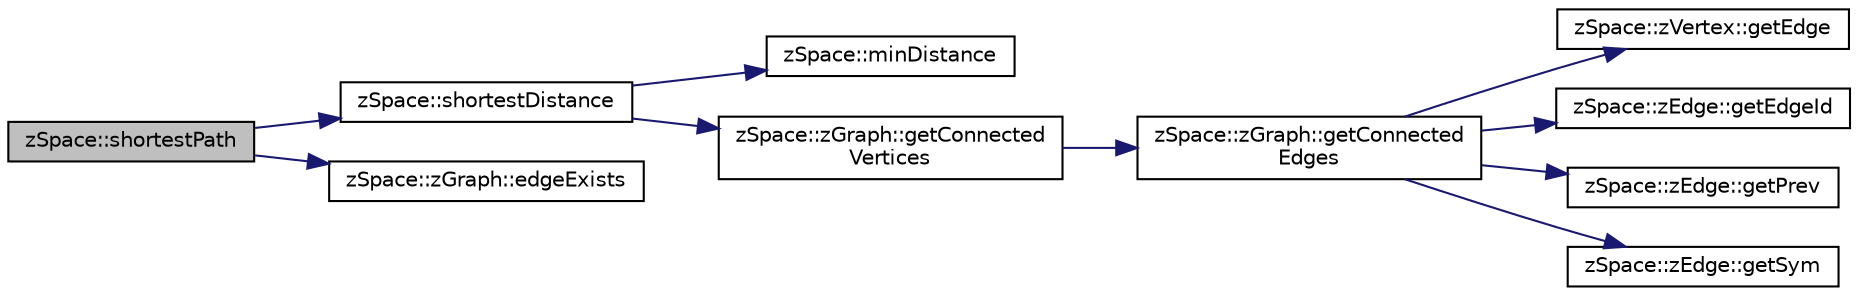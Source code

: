 digraph "zSpace::shortestPath"
{
  edge [fontname="Helvetica",fontsize="10",labelfontname="Helvetica",labelfontsize="10"];
  node [fontname="Helvetica",fontsize="10",shape=record];
  rankdir="LR";
  Node80 [label="zSpace::shortestPath",height=0.2,width=0.4,color="black", fillcolor="grey75", style="filled", fontcolor="black"];
  Node80 -> Node81 [color="midnightblue",fontsize="10",style="solid",fontname="Helvetica"];
  Node81 [label="zSpace::shortestDistance",height=0.2,width=0.4,color="black", fillcolor="white", style="filled",URL="$group__z_graph_utilities.html#gac451c64cc2f99f8c743332bdcd1a97c0",tooltip="This method computes the shortest path from the source vertex to all vertices of the graph..."];
  Node81 -> Node82 [color="midnightblue",fontsize="10",style="solid",fontname="Helvetica"];
  Node82 [label="zSpace::minDistance",height=0.2,width=0.4,color="black", fillcolor="white", style="filled",URL="$group__z_core_utilities.html#gad872a79a1b5f6d2ff4e46e086f7d282b",tooltip="This method returns the vertex with minimum distance value, from the set of vertices not yet included..."];
  Node81 -> Node83 [color="midnightblue",fontsize="10",style="solid",fontname="Helvetica"];
  Node83 [label="zSpace::zGraph::getConnected\lVertices",height=0.2,width=0.4,color="black", fillcolor="white", style="filled",URL="$classz_space_1_1z_graph.html#a75a017ecad7ec54a9fdc207b163a0972",tooltip="This method gets the vertices connected to input zVertex. "];
  Node83 -> Node84 [color="midnightblue",fontsize="10",style="solid",fontname="Helvetica"];
  Node84 [label="zSpace::zGraph::getConnected\lEdges",height=0.2,width=0.4,color="black", fillcolor="white", style="filled",URL="$classz_space_1_1z_graph.html#ab623e9a3bfc70e1f140b911cb0645bd2",tooltip="This method gets the edges connected to input zVertex or zEdge. "];
  Node84 -> Node85 [color="midnightblue",fontsize="10",style="solid",fontname="Helvetica"];
  Node85 [label="zSpace::zVertex::getEdge",height=0.2,width=0.4,color="black", fillcolor="white", style="filled",URL="$classz_space_1_1z_vertex.html#a7d187864963f642666b8c3bcfecee6e9",tooltip="This method returns the associated edge of current zVertex. "];
  Node84 -> Node86 [color="midnightblue",fontsize="10",style="solid",fontname="Helvetica"];
  Node86 [label="zSpace::zEdge::getEdgeId",height=0.2,width=0.4,color="black", fillcolor="white", style="filled",URL="$classz_space_1_1z_edge.html#acd6947ccba055fa6c31d6d386fe68e12",tooltip="This method returns the edgeId of current zEdge. "];
  Node84 -> Node87 [color="midnightblue",fontsize="10",style="solid",fontname="Helvetica"];
  Node87 [label="zSpace::zEdge::getPrev",height=0.2,width=0.4,color="black", fillcolor="white", style="filled",URL="$classz_space_1_1z_edge.html#a01d9d153f7c5ec381474e815384f7d30",tooltip="This method returns the previous edge of current zEdge. "];
  Node84 -> Node88 [color="midnightblue",fontsize="10",style="solid",fontname="Helvetica"];
  Node88 [label="zSpace::zEdge::getSym",height=0.2,width=0.4,color="black", fillcolor="white", style="filled",URL="$classz_space_1_1z_edge.html#a461679ac74cc371ad32e94092848f536",tooltip="This method returns the symmetry edge of current zEdge. "];
  Node80 -> Node89 [color="midnightblue",fontsize="10",style="solid",fontname="Helvetica"];
  Node89 [label="zSpace::zGraph::edgeExists",height=0.2,width=0.4,color="black", fillcolor="white", style="filled",URL="$classz_space_1_1z_graph.html#a9c39b6d38d931985c840faa5a86a886c",tooltip="This method detemines if an edge already exists between input vertices. "];
}
